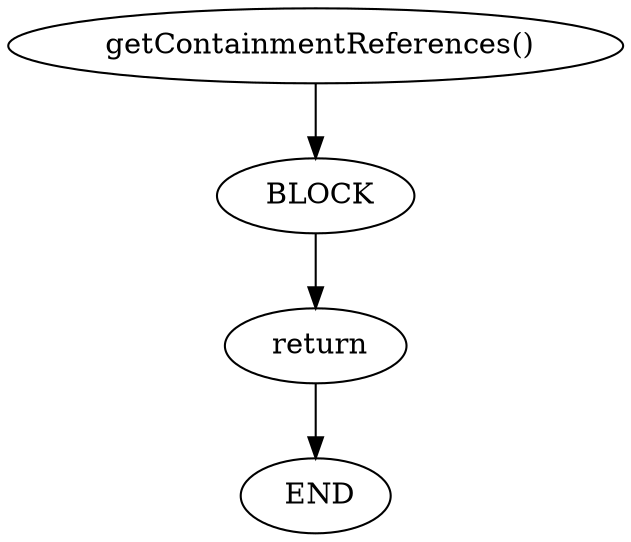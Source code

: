 digraph testGraph {
597[label=" getContainmentReferences()"]
599[label="BLOCK"]
597 -> 599[color=black]
599[label=" BLOCK"]
600[label="return"]
599 -> 600[color=black]
600[label=" return"]
598[label="END"]
600 -> 598[color=black]
598[label=" END"]
}

